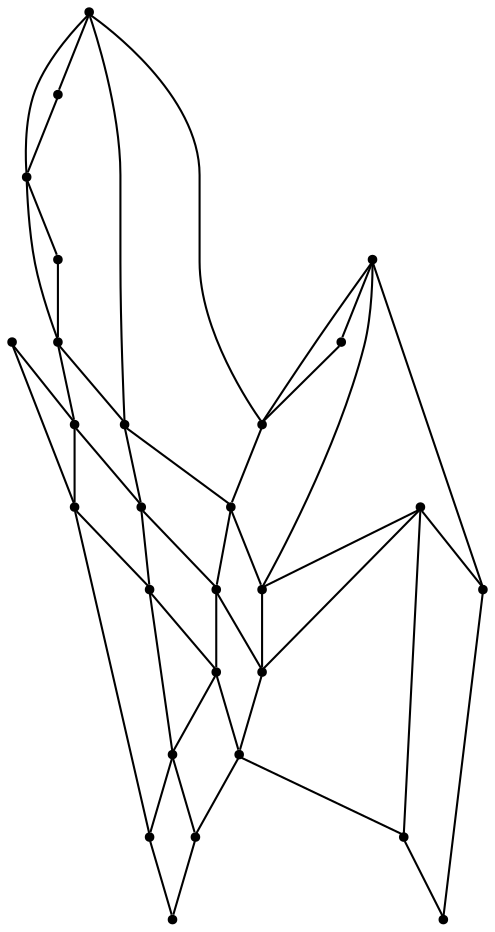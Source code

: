 graph {
  node [shape=point,comment="{\"directed\":false,\"doi\":\"10.1007/978-3-031-49272-3_6\",\"figure\":\"9\"}"]

  v0 [pos="1106.2512636418166,1626.9643798359018"]
  v1 [pos="1072.9126193038182,1593.6261440850074"]
  v2 [pos="1072.9126193038182,1660.3026155867963"]
  v3 [pos="1039.5739113774023,1626.9643798359016"]
  v4 [pos="939.5579783634071,1460.2732010814298"]
  v5 [pos="972.8966227014055,1726.9790870885852"]
  v6 [pos="972.8966227014055,1660.3026155867963"]
  v7 [pos="972.8966227014055,1593.6261440850074"]
  v8 [pos="972.8966227014055,1526.9496725832187"]
  v9 [pos="872.8806896874103,1860.3320300921628"]
  v10 [pos="906.2193340254087,1826.9937943412683"]
  v11 [pos="906.2193340254087,1726.9790870885852"]
  v12 [pos="906.2193340254087,1660.3026155867963"]
  v13 [pos="906.2193340254087,1593.6261440850074"]
  v14 [pos="906.2193340254087,1526.949672583219"]
  v15 [pos="839.5420453494119,1826.9937943412683"]
  v16 [pos="872.8806896874103,1793.6555585903739"]
  v17 [pos="806.2034010114136,1460.2732010814298"]
  v18 [pos="839.5420453494119,1726.9790870885852"]
  v19 [pos="839.5420453494119,1660.302615586796"]
  v20 [pos="839.542045349412,1593.6261440850074"]
  v21 [pos="839.5420453494119,1526.9496725832187"]
  v22 [pos="772.8647566734152,1726.9790870885852"]
  v23 [pos="772.8647566734153,1660.3026155867963"]
  v24 [pos="772.8647566734152,1593.6261440850071"]
  v25 [pos="772.8647566734152,1526.949672583219"]
  v26 [pos="706.1874679974184,1560.2879083341131"]
  v27 [pos="706.1874679974184,1693.6408513376907"]

  v27 -- v23 [id="-3",pos="706.1874679974184,1693.6408513376907 739.5261123354168,1660.3026155867963 739.5261123354168,1660.3026155867963 739.5261123354168,1660.3026155867963 772.8647566734153,1660.3026155867963 772.8647566734153,1660.3026155867963 772.8647566734153,1660.3026155867963"]
  v26 -- v25 [id="-6",pos="706.1874679974184,1560.2879083341131 739.5261123354168,1526.9496725832187 739.5261123354168,1526.9496725832187 739.5261123354168,1526.9496725832187 772.8647566734152,1526.949672583219 772.8647566734152,1526.949672583219 772.8647566734152,1526.949672583219"]
  v22 -- v27 [id="-8",pos="772.8647566734152,1726.9790870885852 739.5261123354168,1726.9790870885852 739.5261123354168,1726.9790870885852 739.5261123354168,1726.9790870885852 706.1874679974184,1693.6408513376907 706.1874679974184,1693.6408513376907 706.1874679974184,1693.6408513376907"]
  v22 -- v18 [id="-9",pos="772.8647566734152,1726.9790870885852 839.5420453494119,1726.9790870885852 839.5420453494119,1726.9790870885852 839.5420453494119,1726.9790870885852"]
  v11 -- v5 [id="-10",pos="906.2193340254087,1726.9790870885852 972.8966227014055,1726.9790870885852 972.8966227014055,1726.9790870885852 972.8966227014055,1726.9790870885852"]
  v5 -- v2 [id="-11",pos="972.8966227014055,1726.9790870885852 1006.2352670394038,1726.9790870885852 1006.2352670394038,1726.9790870885852 1006.2352670394038,1726.9790870885852 1072.9126193038182,1660.3026155867963 1072.9126193038182,1660.3026155867963 1072.9126193038182,1660.3026155867963"]
  v18 -- v11 [id="-12",pos="839.5420453494119,1726.9790870885852 906.2193340254087,1726.9790870885852 906.2193340254087,1726.9790870885852 906.2193340254087,1726.9790870885852"]
  v19 -- v12 [id="-13",pos="839.5420453494119,1660.302615586796 906.2193340254087,1660.3026155867963 906.2193340254087,1660.3026155867963 906.2193340254087,1660.3026155867963"]
  v12 -- v6 [id="-14",pos="906.2193340254087,1660.3026155867963 972.8966227014055,1660.3026155867963 972.8966227014055,1660.3026155867963 972.8966227014055,1660.3026155867963"]
  v6 -- v3 [id="-15",pos="972.8966227014055,1660.3026155867963 1006.2352670394038,1660.3026155867963 1006.2352670394038,1660.3026155867963 1006.2352670394038,1660.3026155867963 1039.5739113774023,1626.9643798359016 1039.5739113774023,1626.9643798359016 1039.5739113774023,1626.9643798359016"]
  v24 -- v26 [id="-16",pos="772.8647566734152,1593.6261440850071 739.5261123354168,1593.6261440850074 739.5261123354168,1593.6261440850074 739.5261123354168,1593.6261440850074 706.1874679974184,1560.2879083341131 706.1874679974184,1560.2879083341131 706.1874679974184,1560.2879083341131"]
  v20 -- v13 [id="-17",pos="839.542045349412,1593.6261440850074 906.2193340254087,1593.6261440850074 906.2193340254087,1593.6261440850074 906.2193340254087,1593.6261440850074"]
  v7 -- v3 [id="-18",pos="972.8966227014055,1593.6261440850074 1006.2352670394038,1593.6261440850074 1006.2352670394038,1593.6261440850074 1006.2352670394038,1593.6261440850074 1039.5739113774023,1626.9643798359016 1039.5739113774023,1626.9643798359016 1039.5739113774023,1626.9643798359016"]
  v13 -- v7 [id="-19",pos="906.2193340254087,1593.6261440850074 972.8966227014055,1593.6261440850074 972.8966227014055,1593.6261440850074 972.8966227014055,1593.6261440850074"]
  v21 -- v14 [id="-20",pos="839.5420453494119,1526.9496725832187 906.2193340254087,1526.949672583219 906.2193340254087,1526.949672583219 906.2193340254087,1526.949672583219"]
  v14 -- v8 [id="-21",pos="906.2193340254087,1526.949672583219 972.8966227014055,1526.9496725832187 972.8966227014055,1526.9496725832187 972.8966227014055,1526.9496725832187"]
  v8 -- v1 [id="-22",pos="972.8966227014055,1526.9496725832187 1006.2352670394038,1526.9496725832187 1006.2352670394038,1526.9496725832187 1006.2352670394038,1526.9496725832187 1072.9126193038182,1593.6261440850074 1072.9126193038182,1593.6261440850074 1072.9126193038182,1593.6261440850074"]
  v1 -- v0 [id="-23",pos="1072.9126193038182,1593.6261440850074 1106.2512636418166,1626.9643798359018 1106.2512636418166,1626.9643798359018 1106.2512636418166,1626.9643798359018"]
  v15 -- v9 [id="-24",pos="839.5420453494119,1826.9937943412683 872.8806896874103,1860.3320300921628 872.8806896874103,1860.3320300921628 872.8806896874103,1860.3320300921628"]
  v25 -- v17 [id="-26",pos="772.8647566734152,1526.949672583219 772.8647566734152,1493.6114368323242 772.8647566734152,1493.6114368323242 772.8647566734152,1493.6114368323242 806.2034010114136,1460.2732010814298 806.2034010114136,1460.2732010814298 806.2034010114136,1460.2732010814298"]
  v25 -- v24 [id="-27",pos="772.8647566734152,1526.949672583219 772.8647566734152,1593.6261440850071 772.8647566734152,1593.6261440850071 772.8647566734152,1593.6261440850071"]
  v23 -- v22 [id="-28",pos="772.8647566734153,1660.3026155867963 772.8647566734152,1726.9790870885852 772.8647566734152,1726.9790870885852 772.8647566734152,1726.9790870885852"]
  v22 -- v15 [id="-29",pos="772.8647566734152,1726.9790870885852 772.8647566734152,1760.3173228394796 772.8647566734152,1760.3173228394796 772.8647566734152,1760.3173228394796 839.5420453494119,1826.9937943412683 839.5420453494119,1826.9937943412683 839.5420453494119,1826.9937943412683"]
  v17 -- v21 [id="-31",pos="806.2034010114136,1460.2732010814298 839.5420453494119,1493.6114368323242 839.5420453494119,1493.6114368323242 839.5420453494119,1493.6114368323242 839.5420453494119,1526.9496725832187 839.5420453494119,1526.9496725832187 839.5420453494119,1526.9496725832187"]
  v3 -- v2 [id="-33",pos="1039.5739113774023,1626.9643798359016 1072.9126193038182,1660.3026155867963 1072.9126193038182,1660.3026155867963 1072.9126193038182,1660.3026155867963"]
  v25 -- v21 [id="-34",pos="772.8647566734152,1526.949672583219 839.5420453494119,1526.9496725832187 839.5420453494119,1526.9496725832187 839.5420453494119,1526.9496725832187"]
  v3 -- v1 [id="-36",pos="1039.5739113774023,1626.9643798359016 1072.9126193038182,1593.6261440850074 1072.9126193038182,1593.6261440850074 1072.9126193038182,1593.6261440850074"]
  v24 -- v20 [id="-37",pos="772.8647566734152,1593.6261440850071 839.542045349412,1593.6261440850074 839.542045349412,1593.6261440850074 839.542045349412,1593.6261440850074"]
  v16 -- v18 [id="-38",pos="872.8806896874103,1793.6555585903739 839.5420453494119,1760.3173228394796 839.5420453494119,1760.3173228394796 839.5420453494119,1760.3173228394796 839.5420453494119,1726.9790870885852 839.5420453494119,1726.9790870885852 839.5420453494119,1726.9790870885852"]
  v16 -- v10 [id="-39",pos="872.8806896874103,1793.6555585903739 906.2193340254087,1826.9937943412683 906.2193340254087,1826.9937943412683 906.2193340254087,1826.9937943412683"]
  v21 -- v20 [id="-41",pos="839.5420453494119,1526.9496725832187 839.542045349412,1593.6261440850074 839.542045349412,1593.6261440850074 839.542045349412,1593.6261440850074"]
  v20 -- v19 [id="-42",pos="839.542045349412,1593.6261440850074 839.5420453494119,1660.302615586796 839.5420453494119,1660.302615586796 839.5420453494119,1660.302615586796"]
  v19 -- v18 [id="-43",pos="839.5420453494119,1660.302615586796 839.5420453494119,1726.9790870885852 839.5420453494119,1726.9790870885852 839.5420453494119,1726.9790870885852"]
  v24 -- v23 [id="-46",pos="772.8647566734152,1593.6261440850071 772.8647566734153,1660.3026155867963 772.8647566734153,1660.3026155867963 772.8647566734153,1660.3026155867963"]
  v2 -- v0 [id="-47",pos="1072.9126193038182,1660.3026155867963 1106.2512636418166,1626.9643798359018 1106.2512636418166,1626.9643798359018 1106.2512636418166,1626.9643798359018"]
  v23 -- v19 [id="-48",pos="772.8647566734153,1660.3026155867963 839.5420453494119,1660.302615586796 839.5420453494119,1660.302615586796 839.5420453494119,1660.302615586796"]
  v4 -- v14 [id="-49",pos="939.5579783634071,1460.2732010814298 906.2193340254087,1493.6114368323242 906.2193340254087,1493.6114368323242 906.2193340254087,1493.6114368323242 906.2193340254087,1526.949672583219 906.2193340254087,1526.949672583219 906.2193340254087,1526.949672583219"]
  v5 -- v10 [id="-51",pos="972.8966227014055,1726.9790870885852 972.8966227014055,1760.3173228394796 972.8966227014055,1760.3173228394796 972.8966227014055,1760.3173228394796 906.2193340254087,1826.9937943412683 906.2193340254087,1826.9937943412683 906.2193340254087,1826.9937943412683"]
  v6 -- v5 [id="-52",pos="972.8966227014055,1660.3026155867963 972.8966227014055,1726.9790870885852 972.8966227014055,1726.9790870885852 972.8966227014055,1726.9790870885852"]
  v7 -- v6 [id="-53",pos="972.8966227014055,1593.6261440850074 972.8966227014055,1660.3026155867963 972.8966227014055,1660.3026155867963 972.8966227014055,1660.3026155867963"]
  v16 -- v11 [id="-54",pos="872.8806896874103,1793.6555585903739 906.2193340254087,1760.3173228394796 906.2193340254087,1760.3173228394796 906.2193340254087,1760.3173228394796 906.2193340254087,1726.9790870885852 906.2193340254087,1726.9790870885852 906.2193340254087,1726.9790870885852"]
  v16 -- v15 [id="-55",pos="872.8806896874103,1793.6555585903739 839.5420453494119,1826.9937943412683 839.5420453494119,1826.9937943412683 839.5420453494119,1826.9937943412683"]
  v8 -- v7 [id="-56",pos="972.8966227014055,1526.9496725832187 972.8966227014055,1593.6261440850074 972.8966227014055,1593.6261440850074 972.8966227014055,1593.6261440850074"]
  v14 -- v13 [id="-57",pos="906.2193340254087,1526.949672583219 906.2193340254087,1593.6261440850074 906.2193340254087,1593.6261440850074 906.2193340254087,1593.6261440850074"]
  v13 -- v12 [id="-58",pos="906.2193340254087,1593.6261440850074 906.2193340254087,1660.3026155867963 906.2193340254087,1660.3026155867963 906.2193340254087,1660.3026155867963"]
  v12 -- v11 [id="-59",pos="906.2193340254087,1660.3026155867963 906.2193340254087,1726.9790870885852 906.2193340254087,1726.9790870885852 906.2193340254087,1726.9790870885852"]
  v4 -- v8 [id="-62",pos="939.5579783634071,1460.2732010814298 972.8966227014055,1493.6114368323242 972.8966227014055,1493.6114368323242 972.8966227014055,1493.6114368323242 972.8966227014055,1526.9496725832187 972.8966227014055,1526.9496725832187 972.8966227014055,1526.9496725832187"]
  v10 -- v9 [id="-64",pos="906.2193340254087,1826.9937943412683 872.8806896874103,1860.3320300921628 872.8806896874103,1860.3320300921628 872.8806896874103,1860.3320300921628"]
}